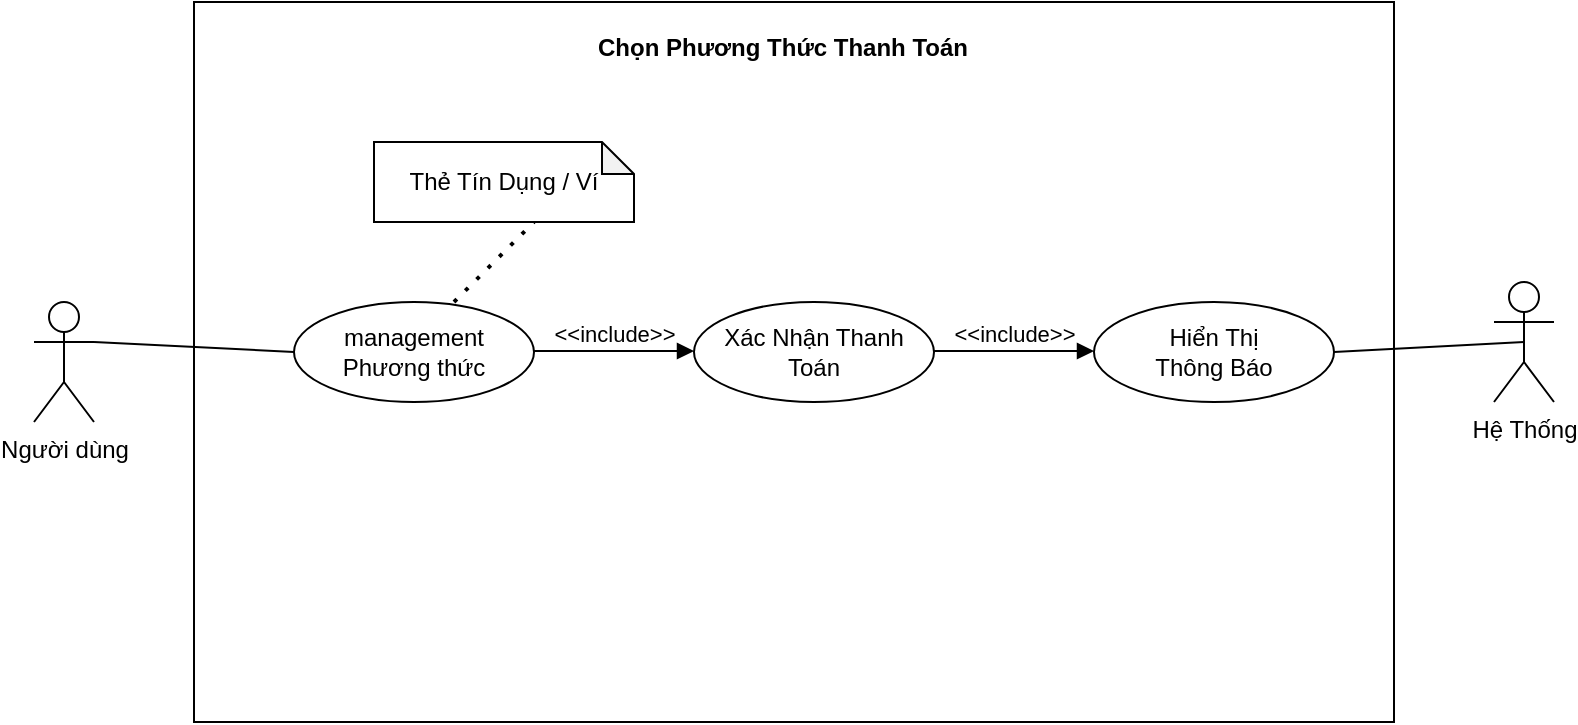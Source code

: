 <mxfile version="21.2.3" type="device">
  <diagram name="Trang-1" id="TN9zLH_Hhk0xKgqk8qip">
    <mxGraphModel dx="1290" dy="541" grid="1" gridSize="10" guides="1" tooltips="1" connect="1" arrows="1" fold="1" page="1" pageScale="1" pageWidth="827" pageHeight="1169" math="0" shadow="0">
      <root>
        <mxCell id="0" />
        <mxCell id="1" parent="0" />
        <mxCell id="7duxl3aoyMeXJ1m3sggS-1" value="Người dùng" style="shape=umlActor;verticalLabelPosition=bottom;verticalAlign=top;html=1;outlineConnect=0;" vertex="1" parent="1">
          <mxGeometry x="40" y="270" width="30" height="60" as="geometry" />
        </mxCell>
        <mxCell id="7duxl3aoyMeXJ1m3sggS-2" value="" style="rounded=0;whiteSpace=wrap;html=1;" vertex="1" parent="1">
          <mxGeometry x="120" y="120" width="600" height="360" as="geometry" />
        </mxCell>
        <mxCell id="7duxl3aoyMeXJ1m3sggS-3" value="Chọn Phương Thức Thanh Toán" style="text;align=center;fontStyle=1;verticalAlign=middle;spacingLeft=3;spacingRight=3;strokeColor=none;rotatable=0;points=[[0,0.5],[1,0.5]];portConstraint=eastwest;html=1;" vertex="1" parent="1">
          <mxGeometry x="374" y="130" width="80" height="26" as="geometry" />
        </mxCell>
        <mxCell id="7duxl3aoyMeXJ1m3sggS-4" value="management &lt;br&gt;Phương thức" style="ellipse;whiteSpace=wrap;html=1;" vertex="1" parent="1">
          <mxGeometry x="170" y="270" width="120" height="50" as="geometry" />
        </mxCell>
        <mxCell id="7duxl3aoyMeXJ1m3sggS-5" value="" style="endArrow=none;dashed=1;html=1;dashPattern=1 3;strokeWidth=2;rounded=0;" edge="1" parent="1">
          <mxGeometry width="50" height="50" relative="1" as="geometry">
            <mxPoint x="250" y="270" as="sourcePoint" />
            <mxPoint x="290" y="230" as="targetPoint" />
          </mxGeometry>
        </mxCell>
        <mxCell id="7duxl3aoyMeXJ1m3sggS-6" value="Thẻ Tín Dụng / Ví" style="shape=note;whiteSpace=wrap;html=1;backgroundOutline=1;darkOpacity=0.05;size=16;" vertex="1" parent="1">
          <mxGeometry x="210" y="190" width="130" height="40" as="geometry" />
        </mxCell>
        <mxCell id="7duxl3aoyMeXJ1m3sggS-7" value="Xác Nhận Thanh Toán" style="ellipse;whiteSpace=wrap;html=1;" vertex="1" parent="1">
          <mxGeometry x="370" y="270" width="120" height="50" as="geometry" />
        </mxCell>
        <mxCell id="7duxl3aoyMeXJ1m3sggS-8" value="" style="endArrow=none;html=1;rounded=0;exitX=1;exitY=0.333;exitDx=0;exitDy=0;exitPerimeter=0;entryX=0;entryY=0.5;entryDx=0;entryDy=0;" edge="1" parent="1" source="7duxl3aoyMeXJ1m3sggS-1" target="7duxl3aoyMeXJ1m3sggS-4">
          <mxGeometry width="50" height="50" relative="1" as="geometry">
            <mxPoint x="390" y="330" as="sourcePoint" />
            <mxPoint x="440" y="280" as="targetPoint" />
          </mxGeometry>
        </mxCell>
        <mxCell id="7duxl3aoyMeXJ1m3sggS-9" value="&amp;lt;&amp;lt;include&amp;gt;&amp;gt;" style="html=1;verticalAlign=bottom;endArrow=block;edgeStyle=elbowEdgeStyle;elbow=vertical;curved=0;rounded=0;" edge="1" parent="1">
          <mxGeometry width="80" relative="1" as="geometry">
            <mxPoint x="290" y="294.5" as="sourcePoint" />
            <mxPoint x="370" y="294.5" as="targetPoint" />
          </mxGeometry>
        </mxCell>
        <mxCell id="7duxl3aoyMeXJ1m3sggS-10" value="Hệ Thống" style="shape=umlActor;verticalLabelPosition=bottom;verticalAlign=top;html=1;outlineConnect=0;" vertex="1" parent="1">
          <mxGeometry x="770" y="260" width="30" height="60" as="geometry" />
        </mxCell>
        <mxCell id="7duxl3aoyMeXJ1m3sggS-13" value="&amp;lt;&amp;lt;include&amp;gt;&amp;gt;" style="html=1;verticalAlign=bottom;endArrow=block;edgeStyle=elbowEdgeStyle;elbow=vertical;curved=0;rounded=0;" edge="1" parent="1">
          <mxGeometry width="80" relative="1" as="geometry">
            <mxPoint x="490" y="294.5" as="sourcePoint" />
            <mxPoint x="570" y="294.5" as="targetPoint" />
          </mxGeometry>
        </mxCell>
        <mxCell id="7duxl3aoyMeXJ1m3sggS-14" value="Hiển Thị &lt;br&gt;Thông Báo" style="ellipse;whiteSpace=wrap;html=1;" vertex="1" parent="1">
          <mxGeometry x="570" y="270" width="120" height="50" as="geometry" />
        </mxCell>
        <mxCell id="7duxl3aoyMeXJ1m3sggS-15" value="" style="endArrow=none;html=1;rounded=0;exitX=1;exitY=0.5;exitDx=0;exitDy=0;entryX=0.5;entryY=0.5;entryDx=0;entryDy=0;entryPerimeter=0;" edge="1" parent="1" source="7duxl3aoyMeXJ1m3sggS-14" target="7duxl3aoyMeXJ1m3sggS-10">
          <mxGeometry width="50" height="50" relative="1" as="geometry">
            <mxPoint x="690" y="277.5" as="sourcePoint" />
            <mxPoint x="790" y="282.5" as="targetPoint" />
          </mxGeometry>
        </mxCell>
      </root>
    </mxGraphModel>
  </diagram>
</mxfile>
